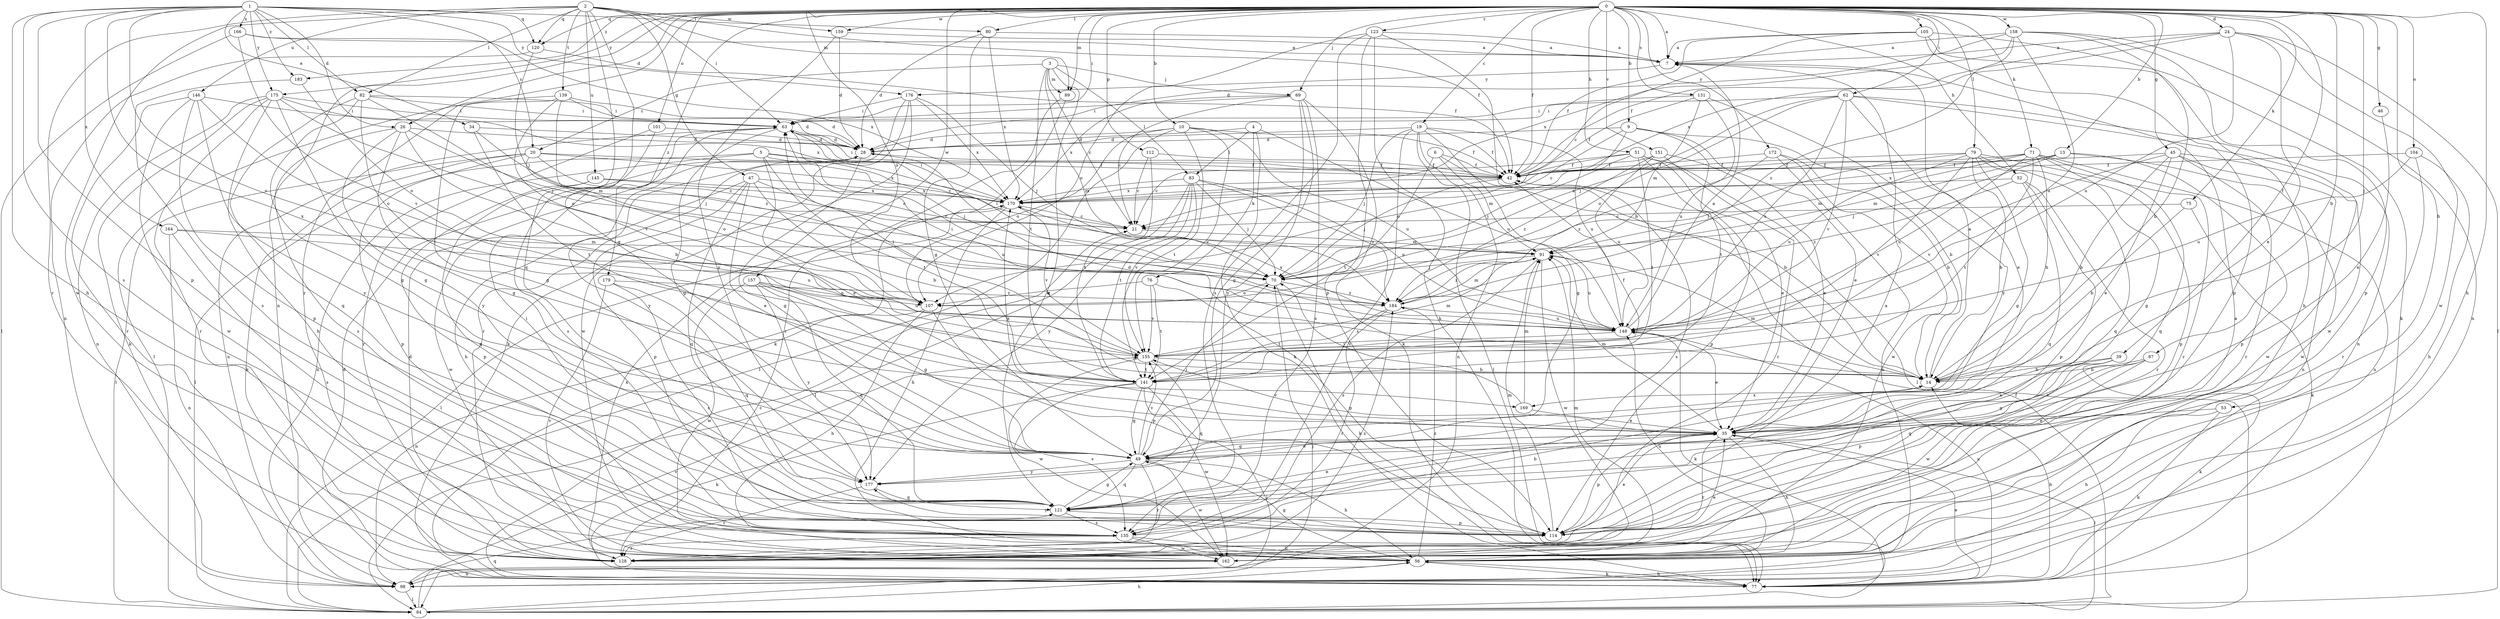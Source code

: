 strict digraph  {
0;
1;
2;
3;
4;
5;
6;
7;
9;
10;
13;
14;
19;
20;
21;
24;
26;
28;
34;
35;
39;
42;
45;
46;
47;
49;
51;
52;
53;
56;
62;
63;
67;
69;
70;
71;
75;
76;
77;
79;
80;
82;
83;
84;
89;
91;
98;
101;
104;
105;
107;
112;
114;
120;
121;
123;
128;
131;
135;
139;
141;
145;
146;
148;
151;
155;
157;
158;
159;
162;
164;
166;
169;
170;
172;
175;
176;
177;
179;
183;
184;
0 -> 7  [label=a];
0 -> 9  [label=b];
0 -> 10  [label=b];
0 -> 13  [label=b];
0 -> 14  [label=b];
0 -> 19  [label=c];
0 -> 24  [label=d];
0 -> 26  [label=d];
0 -> 39  [label=f];
0 -> 42  [label=f];
0 -> 45  [label=g];
0 -> 46  [label=g];
0 -> 51  [label=h];
0 -> 52  [label=h];
0 -> 53  [label=h];
0 -> 56  [label=h];
0 -> 62  [label=i];
0 -> 63  [label=i];
0 -> 67  [label=j];
0 -> 69  [label=j];
0 -> 71  [label=k];
0 -> 75  [label=k];
0 -> 79  [label=l];
0 -> 80  [label=l];
0 -> 89  [label=m];
0 -> 98  [label=n];
0 -> 101  [label=o];
0 -> 104  [label=o];
0 -> 105  [label=o];
0 -> 107  [label=o];
0 -> 112  [label=p];
0 -> 120  [label=q];
0 -> 123  [label=r];
0 -> 128  [label=r];
0 -> 131  [label=s];
0 -> 151  [label=v];
0 -> 157  [label=w];
0 -> 158  [label=w];
0 -> 159  [label=w];
0 -> 172  [label=y];
0 -> 175  [label=y];
0 -> 179  [label=z];
0 -> 183  [label=z];
1 -> 20  [label=c];
1 -> 26  [label=d];
1 -> 34  [label=e];
1 -> 56  [label=h];
1 -> 80  [label=l];
1 -> 82  [label=l];
1 -> 114  [label=p];
1 -> 120  [label=q];
1 -> 135  [label=s];
1 -> 155  [label=v];
1 -> 164  [label=x];
1 -> 166  [label=x];
1 -> 169  [label=x];
1 -> 175  [label=y];
1 -> 176  [label=y];
1 -> 183  [label=z];
2 -> 42  [label=f];
2 -> 47  [label=g];
2 -> 49  [label=g];
2 -> 63  [label=i];
2 -> 82  [label=l];
2 -> 89  [label=m];
2 -> 120  [label=q];
2 -> 121  [label=q];
2 -> 128  [label=r];
2 -> 139  [label=t];
2 -> 145  [label=u];
2 -> 146  [label=u];
2 -> 159  [label=w];
2 -> 162  [label=w];
3 -> 20  [label=c];
3 -> 21  [label=c];
3 -> 69  [label=j];
3 -> 83  [label=l];
3 -> 89  [label=m];
3 -> 121  [label=q];
3 -> 141  [label=t];
3 -> 184  [label=z];
4 -> 28  [label=d];
4 -> 76  [label=k];
4 -> 77  [label=k];
4 -> 83  [label=l];
4 -> 148  [label=u];
5 -> 21  [label=c];
5 -> 35  [label=e];
5 -> 42  [label=f];
5 -> 70  [label=j];
5 -> 84  [label=l];
5 -> 98  [label=n];
5 -> 141  [label=t];
6 -> 14  [label=b];
6 -> 42  [label=f];
6 -> 91  [label=m];
6 -> 141  [label=t];
7 -> 176  [label=y];
9 -> 14  [label=b];
9 -> 21  [label=c];
9 -> 28  [label=d];
9 -> 35  [label=e];
9 -> 107  [label=o];
9 -> 141  [label=t];
10 -> 28  [label=d];
10 -> 42  [label=f];
10 -> 84  [label=l];
10 -> 107  [label=o];
10 -> 141  [label=t];
10 -> 148  [label=u];
10 -> 155  [label=v];
13 -> 42  [label=f];
13 -> 70  [label=j];
13 -> 91  [label=m];
13 -> 114  [label=p];
13 -> 162  [label=w];
14 -> 7  [label=a];
14 -> 28  [label=d];
14 -> 91  [label=m];
14 -> 169  [label=x];
19 -> 28  [label=d];
19 -> 42  [label=f];
19 -> 49  [label=g];
19 -> 70  [label=j];
19 -> 84  [label=l];
19 -> 98  [label=n];
19 -> 135  [label=s];
19 -> 148  [label=u];
20 -> 21  [label=c];
20 -> 42  [label=f];
20 -> 77  [label=k];
20 -> 84  [label=l];
20 -> 107  [label=o];
20 -> 114  [label=p];
20 -> 170  [label=x];
21 -> 91  [label=m];
24 -> 7  [label=a];
24 -> 35  [label=e];
24 -> 42  [label=f];
24 -> 84  [label=l];
24 -> 148  [label=u];
24 -> 162  [label=w];
24 -> 170  [label=x];
26 -> 14  [label=b];
26 -> 28  [label=d];
26 -> 49  [label=g];
26 -> 70  [label=j];
26 -> 135  [label=s];
26 -> 177  [label=y];
28 -> 42  [label=f];
28 -> 49  [label=g];
28 -> 56  [label=h];
34 -> 28  [label=d];
34 -> 91  [label=m];
34 -> 141  [label=t];
35 -> 49  [label=g];
35 -> 56  [label=h];
35 -> 84  [label=l];
35 -> 91  [label=m];
35 -> 114  [label=p];
35 -> 128  [label=r];
35 -> 155  [label=v];
35 -> 170  [label=x];
39 -> 14  [label=b];
39 -> 35  [label=e];
39 -> 49  [label=g];
39 -> 77  [label=k];
39 -> 114  [label=p];
42 -> 63  [label=i];
42 -> 70  [label=j];
42 -> 135  [label=s];
42 -> 170  [label=x];
45 -> 14  [label=b];
45 -> 35  [label=e];
45 -> 42  [label=f];
45 -> 98  [label=n];
45 -> 128  [label=r];
45 -> 155  [label=v];
45 -> 162  [label=w];
46 -> 35  [label=e];
47 -> 14  [label=b];
47 -> 35  [label=e];
47 -> 114  [label=p];
47 -> 121  [label=q];
47 -> 148  [label=u];
47 -> 162  [label=w];
47 -> 170  [label=x];
49 -> 35  [label=e];
49 -> 56  [label=h];
49 -> 70  [label=j];
49 -> 121  [label=q];
49 -> 128  [label=r];
49 -> 155  [label=v];
49 -> 162  [label=w];
49 -> 177  [label=y];
51 -> 21  [label=c];
51 -> 35  [label=e];
51 -> 42  [label=f];
51 -> 70  [label=j];
51 -> 84  [label=l];
51 -> 114  [label=p];
51 -> 141  [label=t];
52 -> 114  [label=p];
52 -> 121  [label=q];
52 -> 128  [label=r];
52 -> 170  [label=x];
52 -> 184  [label=z];
53 -> 35  [label=e];
53 -> 56  [label=h];
53 -> 77  [label=k];
56 -> 49  [label=g];
56 -> 77  [label=k];
56 -> 91  [label=m];
56 -> 98  [label=n];
56 -> 148  [label=u];
56 -> 184  [label=z];
62 -> 35  [label=e];
62 -> 63  [label=i];
62 -> 70  [label=j];
62 -> 98  [label=n];
62 -> 107  [label=o];
62 -> 148  [label=u];
62 -> 155  [label=v];
62 -> 162  [label=w];
63 -> 28  [label=d];
63 -> 49  [label=g];
63 -> 98  [label=n];
63 -> 177  [label=y];
63 -> 184  [label=z];
67 -> 14  [label=b];
67 -> 35  [label=e];
67 -> 121  [label=q];
67 -> 162  [label=w];
69 -> 21  [label=c];
69 -> 49  [label=g];
69 -> 63  [label=i];
69 -> 77  [label=k];
69 -> 135  [label=s];
69 -> 170  [label=x];
69 -> 177  [label=y];
70 -> 63  [label=i];
70 -> 77  [label=k];
70 -> 107  [label=o];
70 -> 184  [label=z];
71 -> 14  [label=b];
71 -> 42  [label=f];
71 -> 49  [label=g];
71 -> 91  [label=m];
71 -> 98  [label=n];
71 -> 121  [label=q];
71 -> 141  [label=t];
71 -> 148  [label=u];
71 -> 170  [label=x];
75 -> 14  [label=b];
75 -> 21  [label=c];
75 -> 77  [label=k];
76 -> 107  [label=o];
76 -> 114  [label=p];
76 -> 141  [label=t];
76 -> 155  [label=v];
77 -> 14  [label=b];
77 -> 21  [label=c];
77 -> 28  [label=d];
77 -> 35  [label=e];
77 -> 56  [label=h];
77 -> 148  [label=u];
79 -> 14  [label=b];
79 -> 42  [label=f];
79 -> 49  [label=g];
79 -> 70  [label=j];
79 -> 114  [label=p];
79 -> 121  [label=q];
79 -> 128  [label=r];
79 -> 148  [label=u];
79 -> 155  [label=v];
80 -> 7  [label=a];
80 -> 28  [label=d];
80 -> 49  [label=g];
80 -> 170  [label=x];
82 -> 28  [label=d];
82 -> 49  [label=g];
82 -> 63  [label=i];
82 -> 70  [label=j];
82 -> 121  [label=q];
82 -> 141  [label=t];
83 -> 70  [label=j];
83 -> 84  [label=l];
83 -> 141  [label=t];
83 -> 148  [label=u];
83 -> 155  [label=v];
83 -> 170  [label=x];
83 -> 177  [label=y];
83 -> 184  [label=z];
84 -> 42  [label=f];
84 -> 56  [label=h];
84 -> 70  [label=j];
84 -> 121  [label=q];
89 -> 77  [label=k];
89 -> 128  [label=r];
91 -> 70  [label=j];
91 -> 135  [label=s];
91 -> 148  [label=u];
91 -> 162  [label=w];
91 -> 184  [label=z];
98 -> 84  [label=l];
98 -> 155  [label=v];
101 -> 28  [label=d];
101 -> 128  [label=r];
101 -> 135  [label=s];
104 -> 42  [label=f];
104 -> 56  [label=h];
104 -> 128  [label=r];
104 -> 148  [label=u];
105 -> 7  [label=a];
105 -> 21  [label=c];
105 -> 42  [label=f];
105 -> 56  [label=h];
105 -> 77  [label=k];
105 -> 114  [label=p];
107 -> 56  [label=h];
107 -> 98  [label=n];
107 -> 114  [label=p];
112 -> 21  [label=c];
112 -> 42  [label=f];
112 -> 141  [label=t];
114 -> 7  [label=a];
114 -> 35  [label=e];
114 -> 91  [label=m];
114 -> 177  [label=y];
120 -> 42  [label=f];
120 -> 70  [label=j];
120 -> 98  [label=n];
121 -> 35  [label=e];
121 -> 49  [label=g];
121 -> 63  [label=i];
121 -> 114  [label=p];
121 -> 135  [label=s];
123 -> 7  [label=a];
123 -> 14  [label=b];
123 -> 77  [label=k];
123 -> 107  [label=o];
123 -> 114  [label=p];
123 -> 135  [label=s];
128 -> 28  [label=d];
128 -> 35  [label=e];
128 -> 170  [label=x];
128 -> 184  [label=z];
131 -> 42  [label=f];
131 -> 63  [label=i];
131 -> 91  [label=m];
131 -> 148  [label=u];
131 -> 177  [label=y];
135 -> 14  [label=b];
135 -> 56  [label=h];
135 -> 128  [label=r];
135 -> 162  [label=w];
139 -> 28  [label=d];
139 -> 49  [label=g];
139 -> 63  [label=i];
139 -> 84  [label=l];
139 -> 155  [label=v];
139 -> 184  [label=z];
141 -> 42  [label=f];
141 -> 49  [label=g];
141 -> 77  [label=k];
141 -> 84  [label=l];
141 -> 135  [label=s];
141 -> 162  [label=w];
145 -> 21  [label=c];
145 -> 114  [label=p];
145 -> 121  [label=q];
145 -> 170  [label=x];
146 -> 63  [label=i];
146 -> 107  [label=o];
146 -> 114  [label=p];
146 -> 128  [label=r];
146 -> 162  [label=w];
146 -> 177  [label=y];
148 -> 7  [label=a];
148 -> 35  [label=e];
148 -> 63  [label=i];
148 -> 77  [label=k];
148 -> 155  [label=v];
148 -> 170  [label=x];
151 -> 35  [label=e];
151 -> 42  [label=f];
151 -> 128  [label=r];
151 -> 148  [label=u];
151 -> 184  [label=z];
155 -> 14  [label=b];
155 -> 63  [label=i];
155 -> 91  [label=m];
155 -> 121  [label=q];
155 -> 141  [label=t];
155 -> 162  [label=w];
157 -> 49  [label=g];
157 -> 107  [label=o];
157 -> 121  [label=q];
157 -> 148  [label=u];
157 -> 162  [label=w];
157 -> 177  [label=y];
158 -> 7  [label=a];
158 -> 14  [label=b];
158 -> 28  [label=d];
158 -> 98  [label=n];
158 -> 114  [label=p];
158 -> 148  [label=u];
158 -> 170  [label=x];
158 -> 184  [label=z];
159 -> 7  [label=a];
159 -> 28  [label=d];
159 -> 177  [label=y];
162 -> 7  [label=a];
164 -> 91  [label=m];
164 -> 98  [label=n];
164 -> 135  [label=s];
164 -> 148  [label=u];
166 -> 7  [label=a];
166 -> 84  [label=l];
166 -> 155  [label=v];
166 -> 170  [label=x];
169 -> 35  [label=e];
169 -> 70  [label=j];
169 -> 91  [label=m];
170 -> 21  [label=c];
170 -> 56  [label=h];
170 -> 63  [label=i];
170 -> 84  [label=l];
170 -> 155  [label=v];
172 -> 14  [label=b];
172 -> 42  [label=f];
172 -> 98  [label=n];
172 -> 162  [label=w];
172 -> 184  [label=z];
175 -> 49  [label=g];
175 -> 56  [label=h];
175 -> 63  [label=i];
175 -> 77  [label=k];
175 -> 98  [label=n];
175 -> 107  [label=o];
175 -> 128  [label=r];
175 -> 170  [label=x];
176 -> 63  [label=i];
176 -> 70  [label=j];
176 -> 77  [label=k];
176 -> 128  [label=r];
176 -> 162  [label=w];
176 -> 170  [label=x];
177 -> 121  [label=q];
177 -> 128  [label=r];
179 -> 121  [label=q];
179 -> 135  [label=s];
179 -> 184  [label=z];
179 -> 162  [label=v];
183 -> 107  [label=o];
183 -> 135  [label=s];
184 -> 91  [label=m];
184 -> 128  [label=r];
184 -> 141  [label=t];
184 -> 148  [label=u];
}
